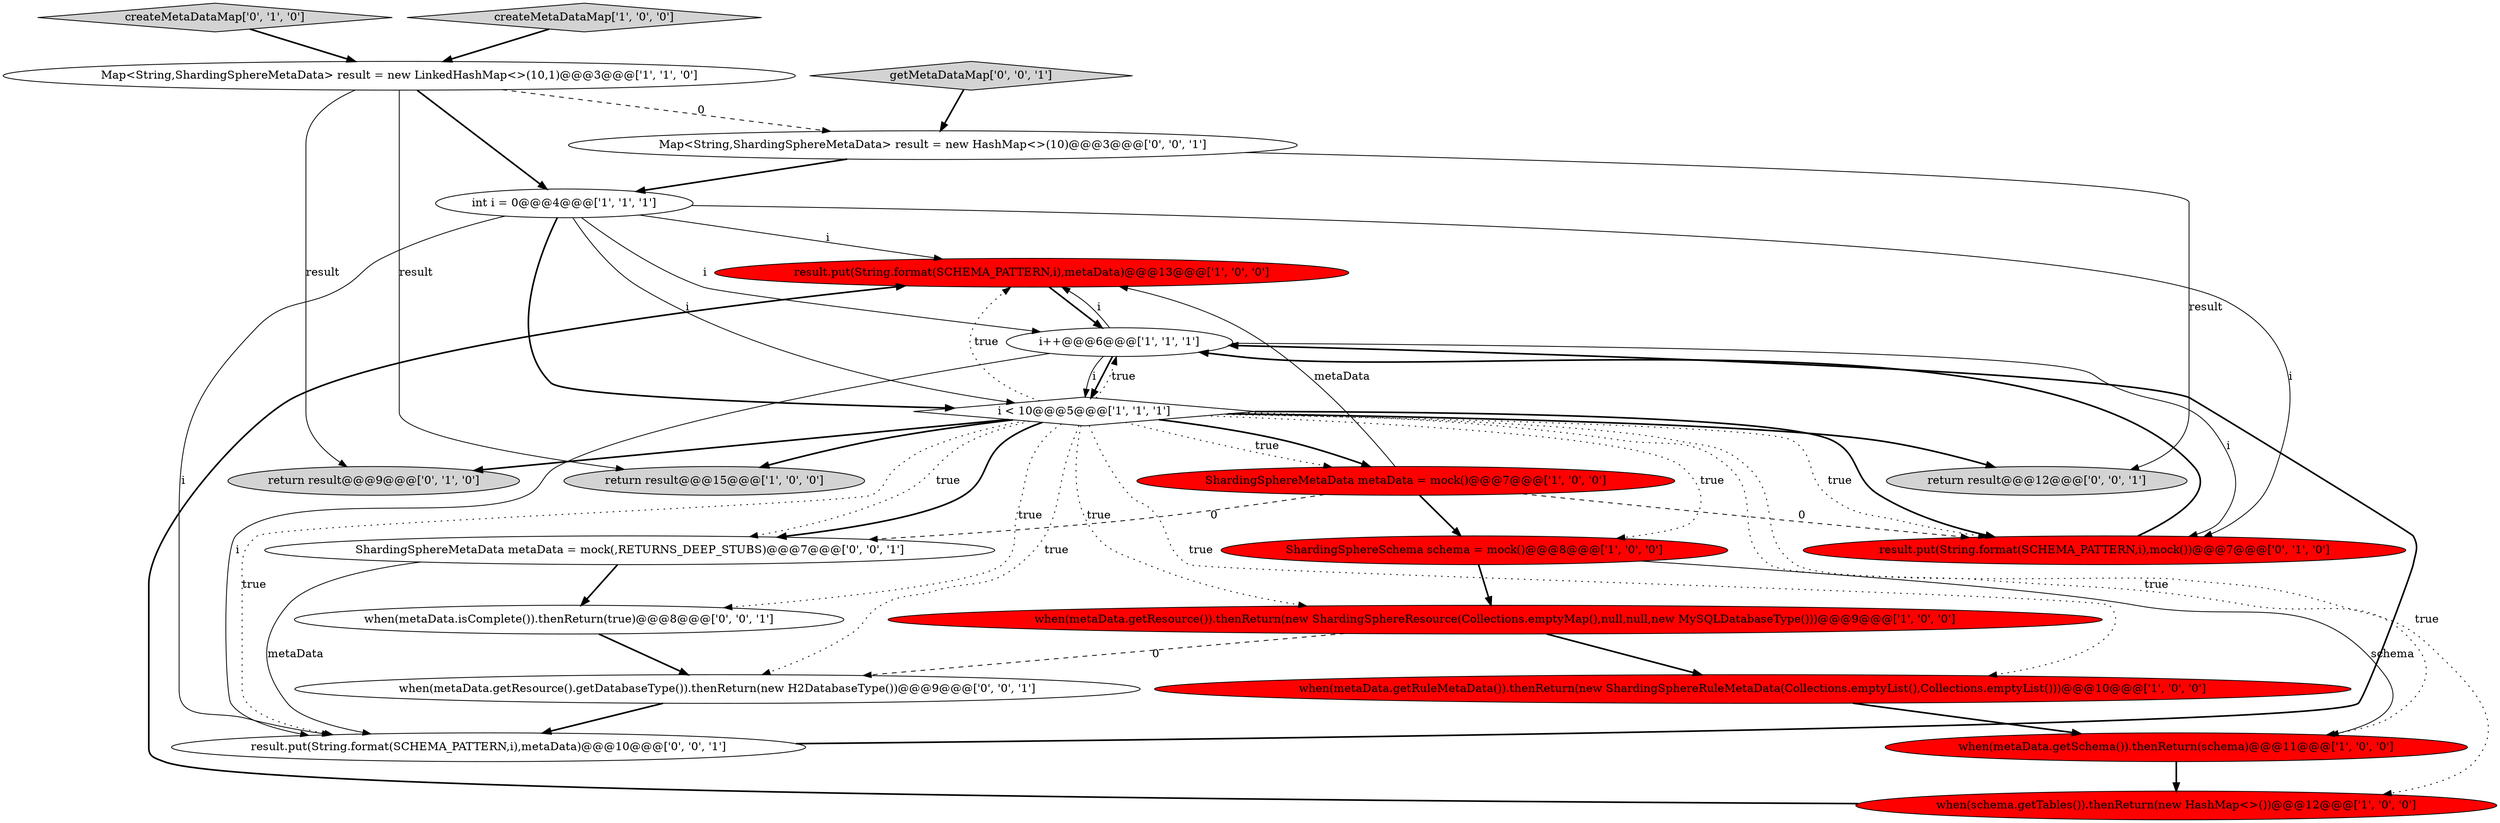 digraph {
15 [style = filled, label = "createMetaDataMap['0', '1', '0']", fillcolor = lightgray, shape = diamond image = "AAA0AAABBB2BBB"];
16 [style = filled, label = "getMetaDataMap['0', '0', '1']", fillcolor = lightgray, shape = diamond image = "AAA0AAABBB3BBB"];
20 [style = filled, label = "ShardingSphereMetaData metaData = mock(,RETURNS_DEEP_STUBS)@@@7@@@['0', '0', '1']", fillcolor = white, shape = ellipse image = "AAA0AAABBB3BBB"];
3 [style = filled, label = "result.put(String.format(SCHEMA_PATTERN,i),metaData)@@@13@@@['1', '0', '0']", fillcolor = red, shape = ellipse image = "AAA1AAABBB1BBB"];
14 [style = filled, label = "result.put(String.format(SCHEMA_PATTERN,i),mock())@@@7@@@['0', '1', '0']", fillcolor = red, shape = ellipse image = "AAA1AAABBB2BBB"];
21 [style = filled, label = "return result@@@12@@@['0', '0', '1']", fillcolor = lightgray, shape = ellipse image = "AAA0AAABBB3BBB"];
22 [style = filled, label = "when(metaData.getResource().getDatabaseType()).thenReturn(new H2DatabaseType())@@@9@@@['0', '0', '1']", fillcolor = white, shape = ellipse image = "AAA0AAABBB3BBB"];
0 [style = filled, label = "int i = 0@@@4@@@['1', '1', '1']", fillcolor = white, shape = ellipse image = "AAA0AAABBB1BBB"];
2 [style = filled, label = "i < 10@@@5@@@['1', '1', '1']", fillcolor = white, shape = diamond image = "AAA0AAABBB1BBB"];
9 [style = filled, label = "Map<String,ShardingSphereMetaData> result = new LinkedHashMap<>(10,1)@@@3@@@['1', '1', '0']", fillcolor = white, shape = ellipse image = "AAA0AAABBB1BBB"];
5 [style = filled, label = "when(metaData.getSchema()).thenReturn(schema)@@@11@@@['1', '0', '0']", fillcolor = red, shape = ellipse image = "AAA1AAABBB1BBB"];
10 [style = filled, label = "ShardingSphereSchema schema = mock()@@@8@@@['1', '0', '0']", fillcolor = red, shape = ellipse image = "AAA1AAABBB1BBB"];
18 [style = filled, label = "when(metaData.isComplete()).thenReturn(true)@@@8@@@['0', '0', '1']", fillcolor = white, shape = ellipse image = "AAA0AAABBB3BBB"];
6 [style = filled, label = "ShardingSphereMetaData metaData = mock()@@@7@@@['1', '0', '0']", fillcolor = red, shape = ellipse image = "AAA1AAABBB1BBB"];
8 [style = filled, label = "when(metaData.getRuleMetaData()).thenReturn(new ShardingSphereRuleMetaData(Collections.emptyList(),Collections.emptyList()))@@@10@@@['1', '0', '0']", fillcolor = red, shape = ellipse image = "AAA1AAABBB1BBB"];
4 [style = filled, label = "createMetaDataMap['1', '0', '0']", fillcolor = lightgray, shape = diamond image = "AAA0AAABBB1BBB"];
12 [style = filled, label = "when(metaData.getResource()).thenReturn(new ShardingSphereResource(Collections.emptyMap(),null,null,new MySQLDatabaseType()))@@@9@@@['1', '0', '0']", fillcolor = red, shape = ellipse image = "AAA1AAABBB1BBB"];
19 [style = filled, label = "result.put(String.format(SCHEMA_PATTERN,i),metaData)@@@10@@@['0', '0', '1']", fillcolor = white, shape = ellipse image = "AAA0AAABBB3BBB"];
13 [style = filled, label = "return result@@@9@@@['0', '1', '0']", fillcolor = lightgray, shape = ellipse image = "AAA0AAABBB2BBB"];
11 [style = filled, label = "i++@@@6@@@['1', '1', '1']", fillcolor = white, shape = ellipse image = "AAA0AAABBB1BBB"];
1 [style = filled, label = "when(schema.getTables()).thenReturn(new HashMap<>())@@@12@@@['1', '0', '0']", fillcolor = red, shape = ellipse image = "AAA1AAABBB1BBB"];
7 [style = filled, label = "return result@@@15@@@['1', '0', '0']", fillcolor = lightgray, shape = ellipse image = "AAA0AAABBB1BBB"];
17 [style = filled, label = "Map<String,ShardingSphereMetaData> result = new HashMap<>(10)@@@3@@@['0', '0', '1']", fillcolor = white, shape = ellipse image = "AAA0AAABBB3BBB"];
2->3 [style = dotted, label="true"];
20->19 [style = solid, label="metaData"];
4->9 [style = bold, label=""];
6->3 [style = solid, label="metaData"];
2->20 [style = dotted, label="true"];
2->20 [style = bold, label=""];
9->0 [style = bold, label=""];
2->22 [style = dotted, label="true"];
22->19 [style = bold, label=""];
6->20 [style = dashed, label="0"];
2->6 [style = bold, label=""];
9->13 [style = solid, label="result"];
0->2 [style = bold, label=""];
1->3 [style = bold, label=""];
3->11 [style = bold, label=""];
11->3 [style = solid, label="i"];
19->11 [style = bold, label=""];
16->17 [style = bold, label=""];
6->14 [style = dashed, label="0"];
2->18 [style = dotted, label="true"];
11->2 [style = bold, label=""];
2->13 [style = bold, label=""];
2->11 [style = dotted, label="true"];
20->18 [style = bold, label=""];
5->1 [style = bold, label=""];
0->14 [style = solid, label="i"];
18->22 [style = bold, label=""];
17->0 [style = bold, label=""];
8->5 [style = bold, label=""];
2->6 [style = dotted, label="true"];
10->12 [style = bold, label=""];
12->8 [style = bold, label=""];
15->9 [style = bold, label=""];
2->21 [style = bold, label=""];
6->10 [style = bold, label=""];
11->19 [style = solid, label="i"];
2->14 [style = bold, label=""];
0->11 [style = solid, label="i"];
0->3 [style = solid, label="i"];
11->2 [style = solid, label="i"];
11->14 [style = solid, label="i"];
9->17 [style = dashed, label="0"];
2->12 [style = dotted, label="true"];
12->22 [style = dashed, label="0"];
2->14 [style = dotted, label="true"];
2->7 [style = bold, label=""];
0->19 [style = solid, label="i"];
2->5 [style = dotted, label="true"];
2->1 [style = dotted, label="true"];
17->21 [style = solid, label="result"];
14->11 [style = bold, label=""];
10->5 [style = solid, label="schema"];
9->7 [style = solid, label="result"];
2->8 [style = dotted, label="true"];
2->19 [style = dotted, label="true"];
2->10 [style = dotted, label="true"];
0->2 [style = solid, label="i"];
}
